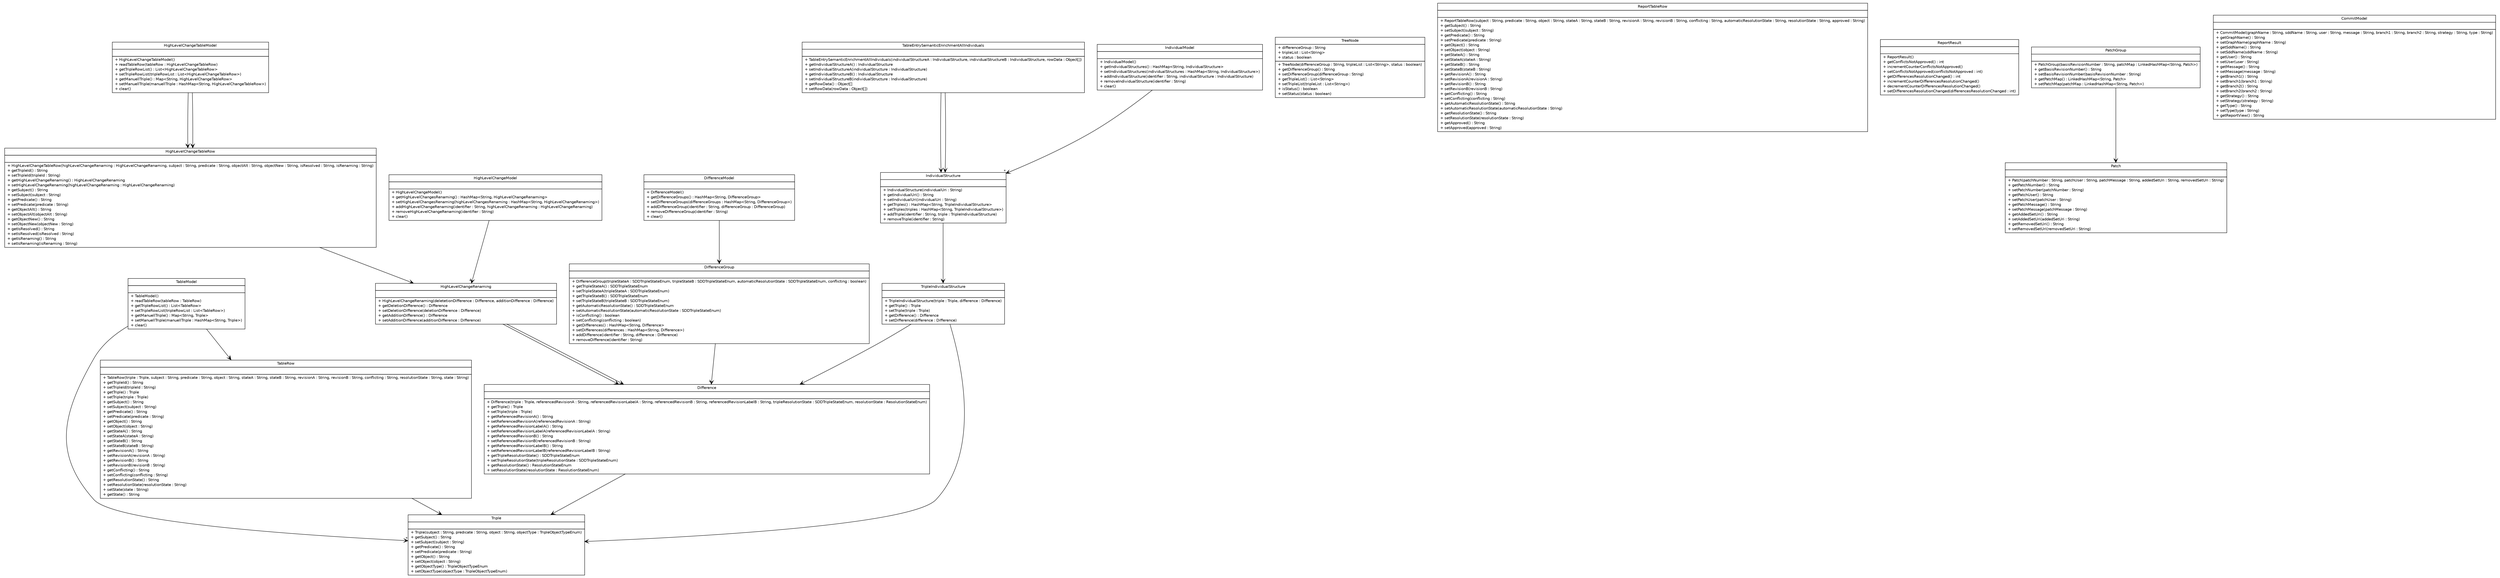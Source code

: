 #!/usr/local/bin/dot
#
# Class diagram 
# Generated by UMLGraph version R5_6-24-gf6e263 (http://www.umlgraph.org/)
#

digraph G {
	edge [fontname="Helvetica",fontsize=10,labelfontname="Helvetica",labelfontsize=10];
	node [fontname="Helvetica",fontsize=10,shape=plaintext];
	nodesep=0.25;
	ranksep=0.5;
	// de.tud.plt.r43ples.merging.model.structure.TripleIndividualStructure
	c536 [label=<<table title="de.tud.plt.r43ples.merging.model.structure.TripleIndividualStructure" border="0" cellborder="1" cellspacing="0" cellpadding="2" port="p" href="./TripleIndividualStructure.html">
		<tr><td><table border="0" cellspacing="0" cellpadding="1">
<tr><td align="center" balign="center"> TripleIndividualStructure </td></tr>
		</table></td></tr>
		<tr><td><table border="0" cellspacing="0" cellpadding="1">
<tr><td align="left" balign="left">  </td></tr>
		</table></td></tr>
		<tr><td><table border="0" cellspacing="0" cellpadding="1">
<tr><td align="left" balign="left"> + TripleIndividualStructure(triple : Triple, difference : Difference) </td></tr>
<tr><td align="left" balign="left"> + getTriple() : Triple </td></tr>
<tr><td align="left" balign="left"> + setTriple(triple : Triple) </td></tr>
<tr><td align="left" balign="left"> + getDifference() : Difference </td></tr>
<tr><td align="left" balign="left"> + setDifference(difference : Difference) </td></tr>
		</table></td></tr>
		</table>>, URL="./TripleIndividualStructure.html", fontname="Helvetica", fontcolor="black", fontsize=10.0];
	// de.tud.plt.r43ples.merging.model.structure.Triple
	c537 [label=<<table title="de.tud.plt.r43ples.merging.model.structure.Triple" border="0" cellborder="1" cellspacing="0" cellpadding="2" port="p" href="./Triple.html">
		<tr><td><table border="0" cellspacing="0" cellpadding="1">
<tr><td align="center" balign="center"> Triple </td></tr>
		</table></td></tr>
		<tr><td><table border="0" cellspacing="0" cellpadding="1">
<tr><td align="left" balign="left">  </td></tr>
		</table></td></tr>
		<tr><td><table border="0" cellspacing="0" cellpadding="1">
<tr><td align="left" balign="left"> + Triple(subject : String, predicate : String, object : String, objectType : TripleObjectTypeEnum) </td></tr>
<tr><td align="left" balign="left"> + getSubject() : String </td></tr>
<tr><td align="left" balign="left"> + setSubject(subject : String) </td></tr>
<tr><td align="left" balign="left"> + getPredicate() : String </td></tr>
<tr><td align="left" balign="left"> + setPredicate(predicate : String) </td></tr>
<tr><td align="left" balign="left"> + getObject() : String </td></tr>
<tr><td align="left" balign="left"> + setObject(object : String) </td></tr>
<tr><td align="left" balign="left"> + getObjectType() : TripleObjectTypeEnum </td></tr>
<tr><td align="left" balign="left"> + setObjectType(objectType : TripleObjectTypeEnum) </td></tr>
		</table></td></tr>
		</table>>, URL="./Triple.html", fontname="Helvetica", fontcolor="black", fontsize=10.0];
	// de.tud.plt.r43ples.merging.model.structure.TreeNode
	c538 [label=<<table title="de.tud.plt.r43ples.merging.model.structure.TreeNode" border="0" cellborder="1" cellspacing="0" cellpadding="2" port="p" href="./TreeNode.html">
		<tr><td><table border="0" cellspacing="0" cellpadding="1">
<tr><td align="center" balign="center"> TreeNode </td></tr>
		</table></td></tr>
		<tr><td><table border="0" cellspacing="0" cellpadding="1">
<tr><td align="left" balign="left"> + differenceGroup : String </td></tr>
<tr><td align="left" balign="left"> + tripleList : List&lt;String&gt; </td></tr>
<tr><td align="left" balign="left"> + status : boolean </td></tr>
		</table></td></tr>
		<tr><td><table border="0" cellspacing="0" cellpadding="1">
<tr><td align="left" balign="left"> + TreeNode(differenceGroup : String, tripleList : List&lt;String&gt;, status : boolean) </td></tr>
<tr><td align="left" balign="left"> + getDifferenceGroup() : String </td></tr>
<tr><td align="left" balign="left"> + setDifferenceGroup(differenceGroup : String) </td></tr>
<tr><td align="left" balign="left"> + getTripleList() : List&lt;String&gt; </td></tr>
<tr><td align="left" balign="left"> + setTripleList(tripleList : List&lt;String&gt;) </td></tr>
<tr><td align="left" balign="left"> + isStatus() : boolean </td></tr>
<tr><td align="left" balign="left"> + setStatus(status : boolean) </td></tr>
		</table></td></tr>
		</table>>, URL="./TreeNode.html", fontname="Helvetica", fontcolor="black", fontsize=10.0];
	// de.tud.plt.r43ples.merging.model.structure.TableRow
	c539 [label=<<table title="de.tud.plt.r43ples.merging.model.structure.TableRow" border="0" cellborder="1" cellspacing="0" cellpadding="2" port="p" href="./TableRow.html">
		<tr><td><table border="0" cellspacing="0" cellpadding="1">
<tr><td align="center" balign="center"> TableRow </td></tr>
		</table></td></tr>
		<tr><td><table border="0" cellspacing="0" cellpadding="1">
<tr><td align="left" balign="left">  </td></tr>
		</table></td></tr>
		<tr><td><table border="0" cellspacing="0" cellpadding="1">
<tr><td align="left" balign="left"> + TableRow(triple : Triple, subject : String, predicate : String, object : String, stateA : String, stateB : String, revisionA : String, revisionB : String, conflicting : String, resolutionState : String, state : String) </td></tr>
<tr><td align="left" balign="left"> + getTripleId() : String </td></tr>
<tr><td align="left" balign="left"> + setTripleId(tripleId : String) </td></tr>
<tr><td align="left" balign="left"> + getTriple() : Triple </td></tr>
<tr><td align="left" balign="left"> + setTriple(triple : Triple) </td></tr>
<tr><td align="left" balign="left"> + getSubject() : String </td></tr>
<tr><td align="left" balign="left"> + setSubject(subject : String) </td></tr>
<tr><td align="left" balign="left"> + getPredicate() : String </td></tr>
<tr><td align="left" balign="left"> + setPredicate(predicate : String) </td></tr>
<tr><td align="left" balign="left"> + getObject() : String </td></tr>
<tr><td align="left" balign="left"> + setObject(object : String) </td></tr>
<tr><td align="left" balign="left"> + getStateA() : String </td></tr>
<tr><td align="left" balign="left"> + setStateA(stateA : String) </td></tr>
<tr><td align="left" balign="left"> + getStateB() : String </td></tr>
<tr><td align="left" balign="left"> + setStateB(stateB : String) </td></tr>
<tr><td align="left" balign="left"> + getRevisionA() : String </td></tr>
<tr><td align="left" balign="left"> + setRevisionA(revisionA : String) </td></tr>
<tr><td align="left" balign="left"> + getRevisionB() : String </td></tr>
<tr><td align="left" balign="left"> + setRevisionB(revisionB : String) </td></tr>
<tr><td align="left" balign="left"> + getConflicting() : String </td></tr>
<tr><td align="left" balign="left"> + setConflicting(conflicting : String) </td></tr>
<tr><td align="left" balign="left"> + getResolutionState() : String </td></tr>
<tr><td align="left" balign="left"> + setResolutionState(resolutionState : String) </td></tr>
<tr><td align="left" balign="left"> + setState(state : String) </td></tr>
<tr><td align="left" balign="left"> + getState() : String </td></tr>
		</table></td></tr>
		</table>>, URL="./TableRow.html", fontname="Helvetica", fontcolor="black", fontsize=10.0];
	// de.tud.plt.r43ples.merging.model.structure.TableModel
	c540 [label=<<table title="de.tud.plt.r43ples.merging.model.structure.TableModel" border="0" cellborder="1" cellspacing="0" cellpadding="2" port="p" href="./TableModel.html">
		<tr><td><table border="0" cellspacing="0" cellpadding="1">
<tr><td align="center" balign="center"> TableModel </td></tr>
		</table></td></tr>
		<tr><td><table border="0" cellspacing="0" cellpadding="1">
<tr><td align="left" balign="left">  </td></tr>
		</table></td></tr>
		<tr><td><table border="0" cellspacing="0" cellpadding="1">
<tr><td align="left" balign="left"> + TableModel() </td></tr>
<tr><td align="left" balign="left"> + readTableRow(tableRow : TableRow) </td></tr>
<tr><td align="left" balign="left"> + getTripleRowList() : List&lt;TableRow&gt; </td></tr>
<tr><td align="left" balign="left"> + setTripleRowList(tripleRowList : List&lt;TableRow&gt;) </td></tr>
<tr><td align="left" balign="left"> + getManuellTriple() : Map&lt;String, Triple&gt; </td></tr>
<tr><td align="left" balign="left"> + setManuellTriple(manuellTriple : HashMap&lt;String, Triple&gt;) </td></tr>
<tr><td align="left" balign="left"> + clear() </td></tr>
		</table></td></tr>
		</table>>, URL="./TableModel.html", fontname="Helvetica", fontcolor="black", fontsize=10.0];
	// de.tud.plt.r43ples.merging.model.structure.TableEntrySemanticEnrichmentAllIndividuals
	c541 [label=<<table title="de.tud.plt.r43ples.merging.model.structure.TableEntrySemanticEnrichmentAllIndividuals" border="0" cellborder="1" cellspacing="0" cellpadding="2" port="p" href="./TableEntrySemanticEnrichmentAllIndividuals.html">
		<tr><td><table border="0" cellspacing="0" cellpadding="1">
<tr><td align="center" balign="center"> TableEntrySemanticEnrichmentAllIndividuals </td></tr>
		</table></td></tr>
		<tr><td><table border="0" cellspacing="0" cellpadding="1">
<tr><td align="left" balign="left">  </td></tr>
		</table></td></tr>
		<tr><td><table border="0" cellspacing="0" cellpadding="1">
<tr><td align="left" balign="left"> + TableEntrySemanticEnrichmentAllIndividuals(individualStructureA : IndividualStructure, individualStructureB : IndividualStructure, rowData : Object[]) </td></tr>
<tr><td align="left" balign="left"> + getIndividualStructureA() : IndividualStructure </td></tr>
<tr><td align="left" balign="left"> + setIndividualStructureA(individualStructure : IndividualStructure) </td></tr>
<tr><td align="left" balign="left"> + getIndividualStructureB() : IndividualStructure </td></tr>
<tr><td align="left" balign="left"> + setIndividualStructureB(individualStructure : IndividualStructure) </td></tr>
<tr><td align="left" balign="left"> + getRowData() : Object[] </td></tr>
<tr><td align="left" balign="left"> + setRowData(rowData : Object[]) </td></tr>
		</table></td></tr>
		</table>>, URL="./TableEntrySemanticEnrichmentAllIndividuals.html", fontname="Helvetica", fontcolor="black", fontsize=10.0];
	// de.tud.plt.r43ples.merging.model.structure.ReportTableRow
	c542 [label=<<table title="de.tud.plt.r43ples.merging.model.structure.ReportTableRow" border="0" cellborder="1" cellspacing="0" cellpadding="2" port="p" href="./ReportTableRow.html">
		<tr><td><table border="0" cellspacing="0" cellpadding="1">
<tr><td align="center" balign="center"> ReportTableRow </td></tr>
		</table></td></tr>
		<tr><td><table border="0" cellspacing="0" cellpadding="1">
<tr><td align="left" balign="left">  </td></tr>
		</table></td></tr>
		<tr><td><table border="0" cellspacing="0" cellpadding="1">
<tr><td align="left" balign="left"> + ReportTableRow(subject : String, predicate : String, object : String, stateA : String, stateB : String, revisionA : String, revisionB : String, conflicting : String, automaticResolutionState : String, resolutionState : String, approved : String) </td></tr>
<tr><td align="left" balign="left"> + getSubject() : String </td></tr>
<tr><td align="left" balign="left"> + setSubject(subject : String) </td></tr>
<tr><td align="left" balign="left"> + getPredicate() : String </td></tr>
<tr><td align="left" balign="left"> + setPredicate(predicate : String) </td></tr>
<tr><td align="left" balign="left"> + getObject() : String </td></tr>
<tr><td align="left" balign="left"> + setObject(object : String) </td></tr>
<tr><td align="left" balign="left"> + getStateA() : String </td></tr>
<tr><td align="left" balign="left"> + setStateA(stateA : String) </td></tr>
<tr><td align="left" balign="left"> + getStateB() : String </td></tr>
<tr><td align="left" balign="left"> + setStateB(stateB : String) </td></tr>
<tr><td align="left" balign="left"> + getRevisionA() : String </td></tr>
<tr><td align="left" balign="left"> + setRevisionA(revisionA : String) </td></tr>
<tr><td align="left" balign="left"> + getRevisionB() : String </td></tr>
<tr><td align="left" balign="left"> + setRevisionB(revisionB : String) </td></tr>
<tr><td align="left" balign="left"> + getConflicting() : String </td></tr>
<tr><td align="left" balign="left"> + setConflicting(conflicting : String) </td></tr>
<tr><td align="left" balign="left"> + getAutomaticResolutionState() : String </td></tr>
<tr><td align="left" balign="left"> + setAutomaticResolutionState(automaticResolutionState : String) </td></tr>
<tr><td align="left" balign="left"> + getResolutionState() : String </td></tr>
<tr><td align="left" balign="left"> + setResolutionState(resolutionState : String) </td></tr>
<tr><td align="left" balign="left"> + getApproved() : String </td></tr>
<tr><td align="left" balign="left"> + setApproved(approved : String) </td></tr>
		</table></td></tr>
		</table>>, URL="./ReportTableRow.html", fontname="Helvetica", fontcolor="black", fontsize=10.0];
	// de.tud.plt.r43ples.merging.model.structure.ReportResult
	c543 [label=<<table title="de.tud.plt.r43ples.merging.model.structure.ReportResult" border="0" cellborder="1" cellspacing="0" cellpadding="2" port="p" href="./ReportResult.html">
		<tr><td><table border="0" cellspacing="0" cellpadding="1">
<tr><td align="center" balign="center"> ReportResult </td></tr>
		</table></td></tr>
		<tr><td><table border="0" cellspacing="0" cellpadding="1">
<tr><td align="left" balign="left">  </td></tr>
		</table></td></tr>
		<tr><td><table border="0" cellspacing="0" cellpadding="1">
<tr><td align="left" balign="left"> + ReportResult() </td></tr>
<tr><td align="left" balign="left"> + getConflictsNotApproved() : int </td></tr>
<tr><td align="left" balign="left"> + incrementCounterConflictsNotApproved() </td></tr>
<tr><td align="left" balign="left"> + setConflictsNotApproved(conflictsNotApproved : int) </td></tr>
<tr><td align="left" balign="left"> + getDifferencesResolutionChanged() : int </td></tr>
<tr><td align="left" balign="left"> + incrementCounterDifferencesResolutionChanged() </td></tr>
<tr><td align="left" balign="left"> + decrementCounterDifferencesResolutionChanged() </td></tr>
<tr><td align="left" balign="left"> + setDifferencesResolutionChanged(differencesResolutionChanged : int) </td></tr>
		</table></td></tr>
		</table>>, URL="./ReportResult.html", fontname="Helvetica", fontcolor="black", fontsize=10.0];
	// de.tud.plt.r43ples.merging.model.structure.PatchGroup
	c544 [label=<<table title="de.tud.plt.r43ples.merging.model.structure.PatchGroup" border="0" cellborder="1" cellspacing="0" cellpadding="2" port="p" href="./PatchGroup.html">
		<tr><td><table border="0" cellspacing="0" cellpadding="1">
<tr><td align="center" balign="center"> PatchGroup </td></tr>
		</table></td></tr>
		<tr><td><table border="0" cellspacing="0" cellpadding="1">
<tr><td align="left" balign="left">  </td></tr>
		</table></td></tr>
		<tr><td><table border="0" cellspacing="0" cellpadding="1">
<tr><td align="left" balign="left"> + PatchGroup(basisRevisionNumber : String, patchMap : LinkedHashMap&lt;String, Patch&gt;) </td></tr>
<tr><td align="left" balign="left"> + getBasisRevisionNumber() : String </td></tr>
<tr><td align="left" balign="left"> + setBasisRevisionNumber(basisRevisionNumber : String) </td></tr>
<tr><td align="left" balign="left"> + getPatchMap() : LinkedHashMap&lt;String, Patch&gt; </td></tr>
<tr><td align="left" balign="left"> + setPatchMap(patchMap : LinkedHashMap&lt;String, Patch&gt;) </td></tr>
		</table></td></tr>
		</table>>, URL="./PatchGroup.html", fontname="Helvetica", fontcolor="black", fontsize=10.0];
	// de.tud.plt.r43ples.merging.model.structure.Patch
	c545 [label=<<table title="de.tud.plt.r43ples.merging.model.structure.Patch" border="0" cellborder="1" cellspacing="0" cellpadding="2" port="p" href="./Patch.html">
		<tr><td><table border="0" cellspacing="0" cellpadding="1">
<tr><td align="center" balign="center"> Patch </td></tr>
		</table></td></tr>
		<tr><td><table border="0" cellspacing="0" cellpadding="1">
<tr><td align="left" balign="left">  </td></tr>
		</table></td></tr>
		<tr><td><table border="0" cellspacing="0" cellpadding="1">
<tr><td align="left" balign="left"> + Patch(patchNumber : String, patchUser : String, patchMessage : String, addedSetUri : String, removedSetUri : String) </td></tr>
<tr><td align="left" balign="left"> + getPatchNumber() : String </td></tr>
<tr><td align="left" balign="left"> + setPatchNumber(patchNumber : String) </td></tr>
<tr><td align="left" balign="left"> + getPatchUser() : String </td></tr>
<tr><td align="left" balign="left"> + setPatchUser(patchUser : String) </td></tr>
<tr><td align="left" balign="left"> + getPatchMessage() : String </td></tr>
<tr><td align="left" balign="left"> + setPatchMessage(patchMessage : String) </td></tr>
<tr><td align="left" balign="left"> + getAddedSetUri() : String </td></tr>
<tr><td align="left" balign="left"> + setAddedSetUri(addedSetUri : String) </td></tr>
<tr><td align="left" balign="left"> + getRemovedSetUri() : String </td></tr>
<tr><td align="left" balign="left"> + setRemovedSetUri(removedSetUri : String) </td></tr>
		</table></td></tr>
		</table>>, URL="./Patch.html", fontname="Helvetica", fontcolor="black", fontsize=10.0];
	// de.tud.plt.r43ples.merging.model.structure.IndividualStructure
	c546 [label=<<table title="de.tud.plt.r43ples.merging.model.structure.IndividualStructure" border="0" cellborder="1" cellspacing="0" cellpadding="2" port="p" href="./IndividualStructure.html">
		<tr><td><table border="0" cellspacing="0" cellpadding="1">
<tr><td align="center" balign="center"> IndividualStructure </td></tr>
		</table></td></tr>
		<tr><td><table border="0" cellspacing="0" cellpadding="1">
<tr><td align="left" balign="left">  </td></tr>
		</table></td></tr>
		<tr><td><table border="0" cellspacing="0" cellpadding="1">
<tr><td align="left" balign="left"> + IndividualStructure(individualUri : String) </td></tr>
<tr><td align="left" balign="left"> + getIndividualUri() : String </td></tr>
<tr><td align="left" balign="left"> + setIndividualUri(individualUri : String) </td></tr>
<tr><td align="left" balign="left"> + getTriples() : HashMap&lt;String, TripleIndividualStructure&gt; </td></tr>
<tr><td align="left" balign="left"> + setTriples(triples : HashMap&lt;String, TripleIndividualStructure&gt;) </td></tr>
<tr><td align="left" balign="left"> + addTriple(identifier : String, triple : TripleIndividualStructure) </td></tr>
<tr><td align="left" balign="left"> + removeTriple(identifier : String) </td></tr>
		</table></td></tr>
		</table>>, URL="./IndividualStructure.html", fontname="Helvetica", fontcolor="black", fontsize=10.0];
	// de.tud.plt.r43ples.merging.model.structure.IndividualModel
	c547 [label=<<table title="de.tud.plt.r43ples.merging.model.structure.IndividualModel" border="0" cellborder="1" cellspacing="0" cellpadding="2" port="p" href="./IndividualModel.html">
		<tr><td><table border="0" cellspacing="0" cellpadding="1">
<tr><td align="center" balign="center"> IndividualModel </td></tr>
		</table></td></tr>
		<tr><td><table border="0" cellspacing="0" cellpadding="1">
<tr><td align="left" balign="left">  </td></tr>
		</table></td></tr>
		<tr><td><table border="0" cellspacing="0" cellpadding="1">
<tr><td align="left" balign="left"> + IndividualModel() </td></tr>
<tr><td align="left" balign="left"> + getIndividualStructures() : HashMap&lt;String, IndividualStructure&gt; </td></tr>
<tr><td align="left" balign="left"> + setIndividualStructures(individualStructures : HashMap&lt;String, IndividualStructure&gt;) </td></tr>
<tr><td align="left" balign="left"> + addIndividualStructure(identifier : String, individualStructure : IndividualStructure) </td></tr>
<tr><td align="left" balign="left"> + removeIndividualStructure(identifier : String) </td></tr>
<tr><td align="left" balign="left"> + clear() </td></tr>
		</table></td></tr>
		</table>>, URL="./IndividualModel.html", fontname="Helvetica", fontcolor="black", fontsize=10.0];
	// de.tud.plt.r43ples.merging.model.structure.HighLevelChangeTableRow
	c548 [label=<<table title="de.tud.plt.r43ples.merging.model.structure.HighLevelChangeTableRow" border="0" cellborder="1" cellspacing="0" cellpadding="2" port="p" href="./HighLevelChangeTableRow.html">
		<tr><td><table border="0" cellspacing="0" cellpadding="1">
<tr><td align="center" balign="center"> HighLevelChangeTableRow </td></tr>
		</table></td></tr>
		<tr><td><table border="0" cellspacing="0" cellpadding="1">
<tr><td align="left" balign="left">  </td></tr>
		</table></td></tr>
		<tr><td><table border="0" cellspacing="0" cellpadding="1">
<tr><td align="left" balign="left"> + HighLevelChangeTableRow(highLevelChangeRenaming : HighLevelChangeRenaming, subject : String, predicate : String, objectAlt : String, objectNew : String, isResolved : String, isRenaming : String) </td></tr>
<tr><td align="left" balign="left"> + getTripleId() : String </td></tr>
<tr><td align="left" balign="left"> + setTripleId(tripleId : String) </td></tr>
<tr><td align="left" balign="left"> + getHighLevelChangeRenaming() : HighLevelChangeRenaming </td></tr>
<tr><td align="left" balign="left"> + setHighLevelChangeRenaming(highLevelChangeRenaming : HighLevelChangeRenaming) </td></tr>
<tr><td align="left" balign="left"> + getSubject() : String </td></tr>
<tr><td align="left" balign="left"> + setSubject(subject : String) </td></tr>
<tr><td align="left" balign="left"> + getPredicate() : String </td></tr>
<tr><td align="left" balign="left"> + setPredicate(predicate : String) </td></tr>
<tr><td align="left" balign="left"> + getObjectAlt() : String </td></tr>
<tr><td align="left" balign="left"> + setObjectAlt(objectAlt : String) </td></tr>
<tr><td align="left" balign="left"> + getObjectNew() : String </td></tr>
<tr><td align="left" balign="left"> + setObjectNew(objectNew : String) </td></tr>
<tr><td align="left" balign="left"> + getIsResolved() : String </td></tr>
<tr><td align="left" balign="left"> + setIsResolved(isResolved : String) </td></tr>
<tr><td align="left" balign="left"> + getIsRenaming() : String </td></tr>
<tr><td align="left" balign="left"> + setIsRenaming(isRenaming : String) </td></tr>
		</table></td></tr>
		</table>>, URL="./HighLevelChangeTableRow.html", fontname="Helvetica", fontcolor="black", fontsize=10.0];
	// de.tud.plt.r43ples.merging.model.structure.HighLevelChangeTableModel
	c549 [label=<<table title="de.tud.plt.r43ples.merging.model.structure.HighLevelChangeTableModel" border="0" cellborder="1" cellspacing="0" cellpadding="2" port="p" href="./HighLevelChangeTableModel.html">
		<tr><td><table border="0" cellspacing="0" cellpadding="1">
<tr><td align="center" balign="center"> HighLevelChangeTableModel </td></tr>
		</table></td></tr>
		<tr><td><table border="0" cellspacing="0" cellpadding="1">
<tr><td align="left" balign="left">  </td></tr>
		</table></td></tr>
		<tr><td><table border="0" cellspacing="0" cellpadding="1">
<tr><td align="left" balign="left"> + HighLevelChangeTableModel() </td></tr>
<tr><td align="left" balign="left"> + readTableRow(tableRow : HighLevelChangeTableRow) </td></tr>
<tr><td align="left" balign="left"> + getTripleRowList() : List&lt;HighLevelChangeTableRow&gt; </td></tr>
<tr><td align="left" balign="left"> + setTripleRowList(tripleRowList : List&lt;HighLevelChangeTableRow&gt;) </td></tr>
<tr><td align="left" balign="left"> + getManuellTriple() : Map&lt;String, HighLevelChangeTableRow&gt; </td></tr>
<tr><td align="left" balign="left"> + setManuellTriple(manuellTriple : HashMap&lt;String, HighLevelChangeTableRow&gt;) </td></tr>
<tr><td align="left" balign="left"> + clear() </td></tr>
		</table></td></tr>
		</table>>, URL="./HighLevelChangeTableModel.html", fontname="Helvetica", fontcolor="black", fontsize=10.0];
	// de.tud.plt.r43ples.merging.model.structure.HighLevelChangeRenaming
	c550 [label=<<table title="de.tud.plt.r43ples.merging.model.structure.HighLevelChangeRenaming" border="0" cellborder="1" cellspacing="0" cellpadding="2" port="p" href="./HighLevelChangeRenaming.html">
		<tr><td><table border="0" cellspacing="0" cellpadding="1">
<tr><td align="center" balign="center"> HighLevelChangeRenaming </td></tr>
		</table></td></tr>
		<tr><td><table border="0" cellspacing="0" cellpadding="1">
<tr><td align="left" balign="left">  </td></tr>
		</table></td></tr>
		<tr><td><table border="0" cellspacing="0" cellpadding="1">
<tr><td align="left" balign="left"> + HighLevelChangeRenaming(deletetionDifference : Difference, additionDifference : Difference) </td></tr>
<tr><td align="left" balign="left"> + getDeletionDifference() : Difference </td></tr>
<tr><td align="left" balign="left"> + setDeletionDifference(deletionDifference : Difference) </td></tr>
<tr><td align="left" balign="left"> + getAdditionDifference() : Difference </td></tr>
<tr><td align="left" balign="left"> + setAdditionDifference(additionDifference : Difference) </td></tr>
		</table></td></tr>
		</table>>, URL="./HighLevelChangeRenaming.html", fontname="Helvetica", fontcolor="black", fontsize=10.0];
	// de.tud.plt.r43ples.merging.model.structure.HighLevelChangeModel
	c551 [label=<<table title="de.tud.plt.r43ples.merging.model.structure.HighLevelChangeModel" border="0" cellborder="1" cellspacing="0" cellpadding="2" port="p" href="./HighLevelChangeModel.html">
		<tr><td><table border="0" cellspacing="0" cellpadding="1">
<tr><td align="center" balign="center"> HighLevelChangeModel </td></tr>
		</table></td></tr>
		<tr><td><table border="0" cellspacing="0" cellpadding="1">
<tr><td align="left" balign="left">  </td></tr>
		</table></td></tr>
		<tr><td><table border="0" cellspacing="0" cellpadding="1">
<tr><td align="left" balign="left"> + HighLevelChangeModel() </td></tr>
<tr><td align="left" balign="left"> + getHighLevelChangesRenaming() : HashMap&lt;String, HighLevelChangeRenaming&gt; </td></tr>
<tr><td align="left" balign="left"> + setHighLevelChangesRenaming(highLevelChangesRenaming : HashMap&lt;String, HighLevelChangeRenaming&gt;) </td></tr>
<tr><td align="left" balign="left"> + addHighLevelChangeRenaming(identifier : String, highLevelChangeRenaming : HighLevelChangeRenaming) </td></tr>
<tr><td align="left" balign="left"> + removeHighLevelChangeRenaming(identifier : String) </td></tr>
<tr><td align="left" balign="left"> + clear() </td></tr>
		</table></td></tr>
		</table>>, URL="./HighLevelChangeModel.html", fontname="Helvetica", fontcolor="black", fontsize=10.0];
	// de.tud.plt.r43ples.merging.model.structure.DifferenceModel
	c552 [label=<<table title="de.tud.plt.r43ples.merging.model.structure.DifferenceModel" border="0" cellborder="1" cellspacing="0" cellpadding="2" port="p" href="./DifferenceModel.html">
		<tr><td><table border="0" cellspacing="0" cellpadding="1">
<tr><td align="center" balign="center"> DifferenceModel </td></tr>
		</table></td></tr>
		<tr><td><table border="0" cellspacing="0" cellpadding="1">
<tr><td align="left" balign="left">  </td></tr>
		</table></td></tr>
		<tr><td><table border="0" cellspacing="0" cellpadding="1">
<tr><td align="left" balign="left"> + DifferenceModel() </td></tr>
<tr><td align="left" balign="left"> + getDifferenceGroups() : HashMap&lt;String, DifferenceGroup&gt; </td></tr>
<tr><td align="left" balign="left"> + setDifferenceGroups(differenceGroups : HashMap&lt;String, DifferenceGroup&gt;) </td></tr>
<tr><td align="left" balign="left"> + addDifferenceGroup(identifier : String, differenceGroup : DifferenceGroup) </td></tr>
<tr><td align="left" balign="left"> + removeDifferenceGroup(identifier : String) </td></tr>
<tr><td align="left" balign="left"> + clear() </td></tr>
		</table></td></tr>
		</table>>, URL="./DifferenceModel.html", fontname="Helvetica", fontcolor="black", fontsize=10.0];
	// de.tud.plt.r43ples.merging.model.structure.DifferenceGroup
	c553 [label=<<table title="de.tud.plt.r43ples.merging.model.structure.DifferenceGroup" border="0" cellborder="1" cellspacing="0" cellpadding="2" port="p" href="./DifferenceGroup.html">
		<tr><td><table border="0" cellspacing="0" cellpadding="1">
<tr><td align="center" balign="center"> DifferenceGroup </td></tr>
		</table></td></tr>
		<tr><td><table border="0" cellspacing="0" cellpadding="1">
<tr><td align="left" balign="left">  </td></tr>
		</table></td></tr>
		<tr><td><table border="0" cellspacing="0" cellpadding="1">
<tr><td align="left" balign="left"> + DifferenceGroup(tripleStateA : SDDTripleStateEnum, tripleStateB : SDDTripleStateEnum, automaticResolutionState : SDDTripleStateEnum, conflicting : boolean) </td></tr>
<tr><td align="left" balign="left"> + getTripleStateA() : SDDTripleStateEnum </td></tr>
<tr><td align="left" balign="left"> + setTripleStateA(tripleStateA : SDDTripleStateEnum) </td></tr>
<tr><td align="left" balign="left"> + getTripleStateB() : SDDTripleStateEnum </td></tr>
<tr><td align="left" balign="left"> + setTripleStateB(tripleStateB : SDDTripleStateEnum) </td></tr>
<tr><td align="left" balign="left"> + getAutomaticResolutionState() : SDDTripleStateEnum </td></tr>
<tr><td align="left" balign="left"> + setAutomaticResolutionState(automaticResolutionState : SDDTripleStateEnum) </td></tr>
<tr><td align="left" balign="left"> + isConflicting() : boolean </td></tr>
<tr><td align="left" balign="left"> + setConflicting(conflicting : boolean) </td></tr>
<tr><td align="left" balign="left"> + getDifferences() : HashMap&lt;String, Difference&gt; </td></tr>
<tr><td align="left" balign="left"> + setDifferences(differences : HashMap&lt;String, Difference&gt;) </td></tr>
<tr><td align="left" balign="left"> + addDifference(identifier : String, difference : Difference) </td></tr>
<tr><td align="left" balign="left"> + removeDifference(identifier : String) </td></tr>
		</table></td></tr>
		</table>>, URL="./DifferenceGroup.html", fontname="Helvetica", fontcolor="black", fontsize=10.0];
	// de.tud.plt.r43ples.merging.model.structure.Difference
	c554 [label=<<table title="de.tud.plt.r43ples.merging.model.structure.Difference" border="0" cellborder="1" cellspacing="0" cellpadding="2" port="p" href="./Difference.html">
		<tr><td><table border="0" cellspacing="0" cellpadding="1">
<tr><td align="center" balign="center"> Difference </td></tr>
		</table></td></tr>
		<tr><td><table border="0" cellspacing="0" cellpadding="1">
<tr><td align="left" balign="left">  </td></tr>
		</table></td></tr>
		<tr><td><table border="0" cellspacing="0" cellpadding="1">
<tr><td align="left" balign="left"> + Difference(triple : Triple, referencedRevisionA : String, referencedRevisionLabelA : String, referencedRevisionB : String, referencedRevisionLabelB : String, tripleResolutionState : SDDTripleStateEnum, resolutionState : ResolutionStateEnum) </td></tr>
<tr><td align="left" balign="left"> + getTriple() : Triple </td></tr>
<tr><td align="left" balign="left"> + setTriple(triple : Triple) </td></tr>
<tr><td align="left" balign="left"> + getReferencedRevisionA() : String </td></tr>
<tr><td align="left" balign="left"> + setReferencedRevisionA(referencedRevisionA : String) </td></tr>
<tr><td align="left" balign="left"> + getReferencedRevisionLabelA() : String </td></tr>
<tr><td align="left" balign="left"> + setReferencedRevisionLabelA(referencedRevisionLabelA : String) </td></tr>
<tr><td align="left" balign="left"> + getReferencedRevisionB() : String </td></tr>
<tr><td align="left" balign="left"> + setReferencedRevisionB(referencedRevisionB : String) </td></tr>
<tr><td align="left" balign="left"> + getReferencedRevisionLabelB() : String </td></tr>
<tr><td align="left" balign="left"> + setReferencedRevisionLabelB(referencedRevisionLabelB : String) </td></tr>
<tr><td align="left" balign="left"> + getTripleResolutionState() : SDDTripleStateEnum </td></tr>
<tr><td align="left" balign="left"> + setTripleResolutionState(tripleResolutionState : SDDTripleStateEnum) </td></tr>
<tr><td align="left" balign="left"> + getResolutionState() : ResolutionStateEnum </td></tr>
<tr><td align="left" balign="left"> + setResolutionState(resolutionState : ResolutionStateEnum) </td></tr>
		</table></td></tr>
		</table>>, URL="./Difference.html", fontname="Helvetica", fontcolor="black", fontsize=10.0];
	// de.tud.plt.r43ples.merging.model.structure.CommitModel
	c555 [label=<<table title="de.tud.plt.r43ples.merging.model.structure.CommitModel" border="0" cellborder="1" cellspacing="0" cellpadding="2" port="p" href="./CommitModel.html">
		<tr><td><table border="0" cellspacing="0" cellpadding="1">
<tr><td align="center" balign="center"> CommitModel </td></tr>
		</table></td></tr>
		<tr><td><table border="0" cellspacing="0" cellpadding="1">
<tr><td align="left" balign="left">  </td></tr>
		</table></td></tr>
		<tr><td><table border="0" cellspacing="0" cellpadding="1">
<tr><td align="left" balign="left"> + CommitModel(graphName : String, sddName : String, user : String, message : String, branch1 : String, branch2 : String, strategy : String, type : String) </td></tr>
<tr><td align="left" balign="left"> + getGraphName() : String </td></tr>
<tr><td align="left" balign="left"> + setGraphName(graphName : String) </td></tr>
<tr><td align="left" balign="left"> + getSddName() : String </td></tr>
<tr><td align="left" balign="left"> + setSddName(sddName : String) </td></tr>
<tr><td align="left" balign="left"> + getUser() : String </td></tr>
<tr><td align="left" balign="left"> + setUser(user : String) </td></tr>
<tr><td align="left" balign="left"> + getMessage() : String </td></tr>
<tr><td align="left" balign="left"> + setMessage(message : String) </td></tr>
<tr><td align="left" balign="left"> + getBranch1() : String </td></tr>
<tr><td align="left" balign="left"> + setBranch1(branch1 : String) </td></tr>
<tr><td align="left" balign="left"> + getBranch2() : String </td></tr>
<tr><td align="left" balign="left"> + setBranch2(branch2 : String) </td></tr>
<tr><td align="left" balign="left"> + getStrategy() : String </td></tr>
<tr><td align="left" balign="left"> + setStrategy(strategy : String) </td></tr>
<tr><td align="left" balign="left"> + getType() : String </td></tr>
<tr><td align="left" balign="left"> + setType(type : String) </td></tr>
<tr><td align="left" balign="left"> + getReportView() : String </td></tr>
		</table></td></tr>
		</table>>, URL="./CommitModel.html", fontname="Helvetica", fontcolor="black", fontsize=10.0];
	// de.tud.plt.r43ples.merging.model.structure.TripleIndividualStructure NAVASSOC de.tud.plt.r43ples.merging.model.structure.Triple
	c536:p -> c537:p [taillabel="", label="", headlabel="", fontname="Helvetica", fontcolor="black", fontsize=10.0, color="black", arrowhead=open];
	// de.tud.plt.r43ples.merging.model.structure.TripleIndividualStructure NAVASSOC de.tud.plt.r43ples.merging.model.structure.Difference
	c536:p -> c554:p [taillabel="", label="", headlabel="", fontname="Helvetica", fontcolor="black", fontsize=10.0, color="black", arrowhead=open];
	// de.tud.plt.r43ples.merging.model.structure.TableRow NAVASSOC de.tud.plt.r43ples.merging.model.structure.Triple
	c539:p -> c537:p [taillabel="", label="", headlabel="", fontname="Helvetica", fontcolor="black", fontsize=10.0, color="black", arrowhead=open];
	// de.tud.plt.r43ples.merging.model.structure.TableModel NAVASSOC de.tud.plt.r43ples.merging.model.structure.TableRow
	c540:p -> c539:p [taillabel="", label="", headlabel="*", fontname="Helvetica", fontcolor="black", fontsize=10.0, color="black", arrowhead=open];
	// de.tud.plt.r43ples.merging.model.structure.TableModel NAVASSOC de.tud.plt.r43ples.merging.model.structure.Triple
	c540:p -> c537:p [taillabel="", label="", headlabel="*", fontname="Helvetica", fontcolor="black", fontsize=10.0, color="black", arrowhead=open];
	// de.tud.plt.r43ples.merging.model.structure.TableEntrySemanticEnrichmentAllIndividuals NAVASSOC de.tud.plt.r43ples.merging.model.structure.IndividualStructure
	c541:p -> c546:p [taillabel="", label="", headlabel="", fontname="Helvetica", fontcolor="black", fontsize=10.0, color="black", arrowhead=open];
	// de.tud.plt.r43ples.merging.model.structure.TableEntrySemanticEnrichmentAllIndividuals NAVASSOC de.tud.plt.r43ples.merging.model.structure.IndividualStructure
	c541:p -> c546:p [taillabel="", label="", headlabel="", fontname="Helvetica", fontcolor="black", fontsize=10.0, color="black", arrowhead=open];
	// de.tud.plt.r43ples.merging.model.structure.PatchGroup NAVASSOC de.tud.plt.r43ples.merging.model.structure.Patch
	c544:p -> c545:p [taillabel="", label="", headlabel="*", fontname="Helvetica", fontcolor="black", fontsize=10.0, color="black", arrowhead=open];
	// de.tud.plt.r43ples.merging.model.structure.IndividualStructure NAVASSOC de.tud.plt.r43ples.merging.model.structure.TripleIndividualStructure
	c546:p -> c536:p [taillabel="", label="", headlabel="*", fontname="Helvetica", fontcolor="black", fontsize=10.0, color="black", arrowhead=open];
	// de.tud.plt.r43ples.merging.model.structure.IndividualModel NAVASSOC de.tud.plt.r43ples.merging.model.structure.IndividualStructure
	c547:p -> c546:p [taillabel="", label="", headlabel="*", fontname="Helvetica", fontcolor="black", fontsize=10.0, color="black", arrowhead=open];
	// de.tud.plt.r43ples.merging.model.structure.HighLevelChangeTableRow NAVASSOC de.tud.plt.r43ples.merging.model.structure.HighLevelChangeRenaming
	c548:p -> c550:p [taillabel="", label="", headlabel="", fontname="Helvetica", fontcolor="black", fontsize=10.0, color="black", arrowhead=open];
	// de.tud.plt.r43ples.merging.model.structure.HighLevelChangeTableModel NAVASSOC de.tud.plt.r43ples.merging.model.structure.HighLevelChangeTableRow
	c549:p -> c548:p [taillabel="", label="", headlabel="*", fontname="Helvetica", fontcolor="black", fontsize=10.0, color="black", arrowhead=open];
	// de.tud.plt.r43ples.merging.model.structure.HighLevelChangeTableModel NAVASSOC de.tud.plt.r43ples.merging.model.structure.HighLevelChangeTableRow
	c549:p -> c548:p [taillabel="", label="", headlabel="*", fontname="Helvetica", fontcolor="black", fontsize=10.0, color="black", arrowhead=open];
	// de.tud.plt.r43ples.merging.model.structure.HighLevelChangeRenaming NAVASSOC de.tud.plt.r43ples.merging.model.structure.Difference
	c550:p -> c554:p [taillabel="", label="", headlabel="", fontname="Helvetica", fontcolor="black", fontsize=10.0, color="black", arrowhead=open];
	// de.tud.plt.r43ples.merging.model.structure.HighLevelChangeRenaming NAVASSOC de.tud.plt.r43ples.merging.model.structure.Difference
	c550:p -> c554:p [taillabel="", label="", headlabel="", fontname="Helvetica", fontcolor="black", fontsize=10.0, color="black", arrowhead=open];
	// de.tud.plt.r43ples.merging.model.structure.HighLevelChangeModel NAVASSOC de.tud.plt.r43ples.merging.model.structure.HighLevelChangeRenaming
	c551:p -> c550:p [taillabel="", label="", headlabel="*", fontname="Helvetica", fontcolor="black", fontsize=10.0, color="black", arrowhead=open];
	// de.tud.plt.r43ples.merging.model.structure.DifferenceModel NAVASSOC de.tud.plt.r43ples.merging.model.structure.DifferenceGroup
	c552:p -> c553:p [taillabel="", label="", headlabel="*", fontname="Helvetica", fontcolor="black", fontsize=10.0, color="black", arrowhead=open];
	// de.tud.plt.r43ples.merging.model.structure.DifferenceGroup NAVASSOC de.tud.plt.r43ples.merging.model.structure.Difference
	c553:p -> c554:p [taillabel="", label="", headlabel="*", fontname="Helvetica", fontcolor="black", fontsize=10.0, color="black", arrowhead=open];
	// de.tud.plt.r43ples.merging.model.structure.Difference NAVASSOC de.tud.plt.r43ples.merging.model.structure.Triple
	c554:p -> c537:p [taillabel="", label="", headlabel="", fontname="Helvetica", fontcolor="black", fontsize=10.0, color="black", arrowhead=open];
}

